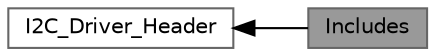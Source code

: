 digraph "Includes"
{
 // LATEX_PDF_SIZE
  bgcolor="transparent";
  edge [fontname=Helvetica,fontsize=10,labelfontname=Helvetica,labelfontsize=10];
  node [fontname=Helvetica,fontsize=10,shape=box,height=0.2,width=0.4];
  rankdir=LR;
  Node2 [id="Node000002",label="I2C_Driver_Header",height=0.2,width=0.4,color="grey40", fillcolor="white", style="filled",URL="$d2/d8a/group___i2_c___driver___header.html",tooltip=" "];
  Node1 [id="Node000001",label="Includes",height=0.2,width=0.4,color="gray40", fillcolor="grey60", style="filled", fontcolor="black",tooltip=" "];
  Node2->Node1 [shape=plaintext, dir="back", style="solid"];
}
